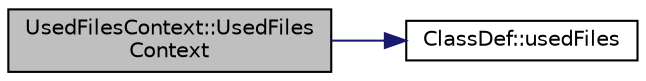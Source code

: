 digraph "UsedFilesContext::UsedFilesContext"
{
 // LATEX_PDF_SIZE
  edge [fontname="Helvetica",fontsize="10",labelfontname="Helvetica",labelfontsize="10"];
  node [fontname="Helvetica",fontsize="10",shape=record];
  rankdir="LR";
  Node1 [label="UsedFilesContext::UsedFiles\lContext",height=0.2,width=0.4,color="black", fillcolor="grey75", style="filled", fontcolor="black",tooltip=" "];
  Node1 -> Node2 [color="midnightblue",fontsize="10",style="solid",fontname="Helvetica"];
  Node2 [label="ClassDef::usedFiles",height=0.2,width=0.4,color="black", fillcolor="white", style="filled",URL="$classClassDef.html#ab6ba54124ee74df07036e2473579264d",tooltip=" "];
}
